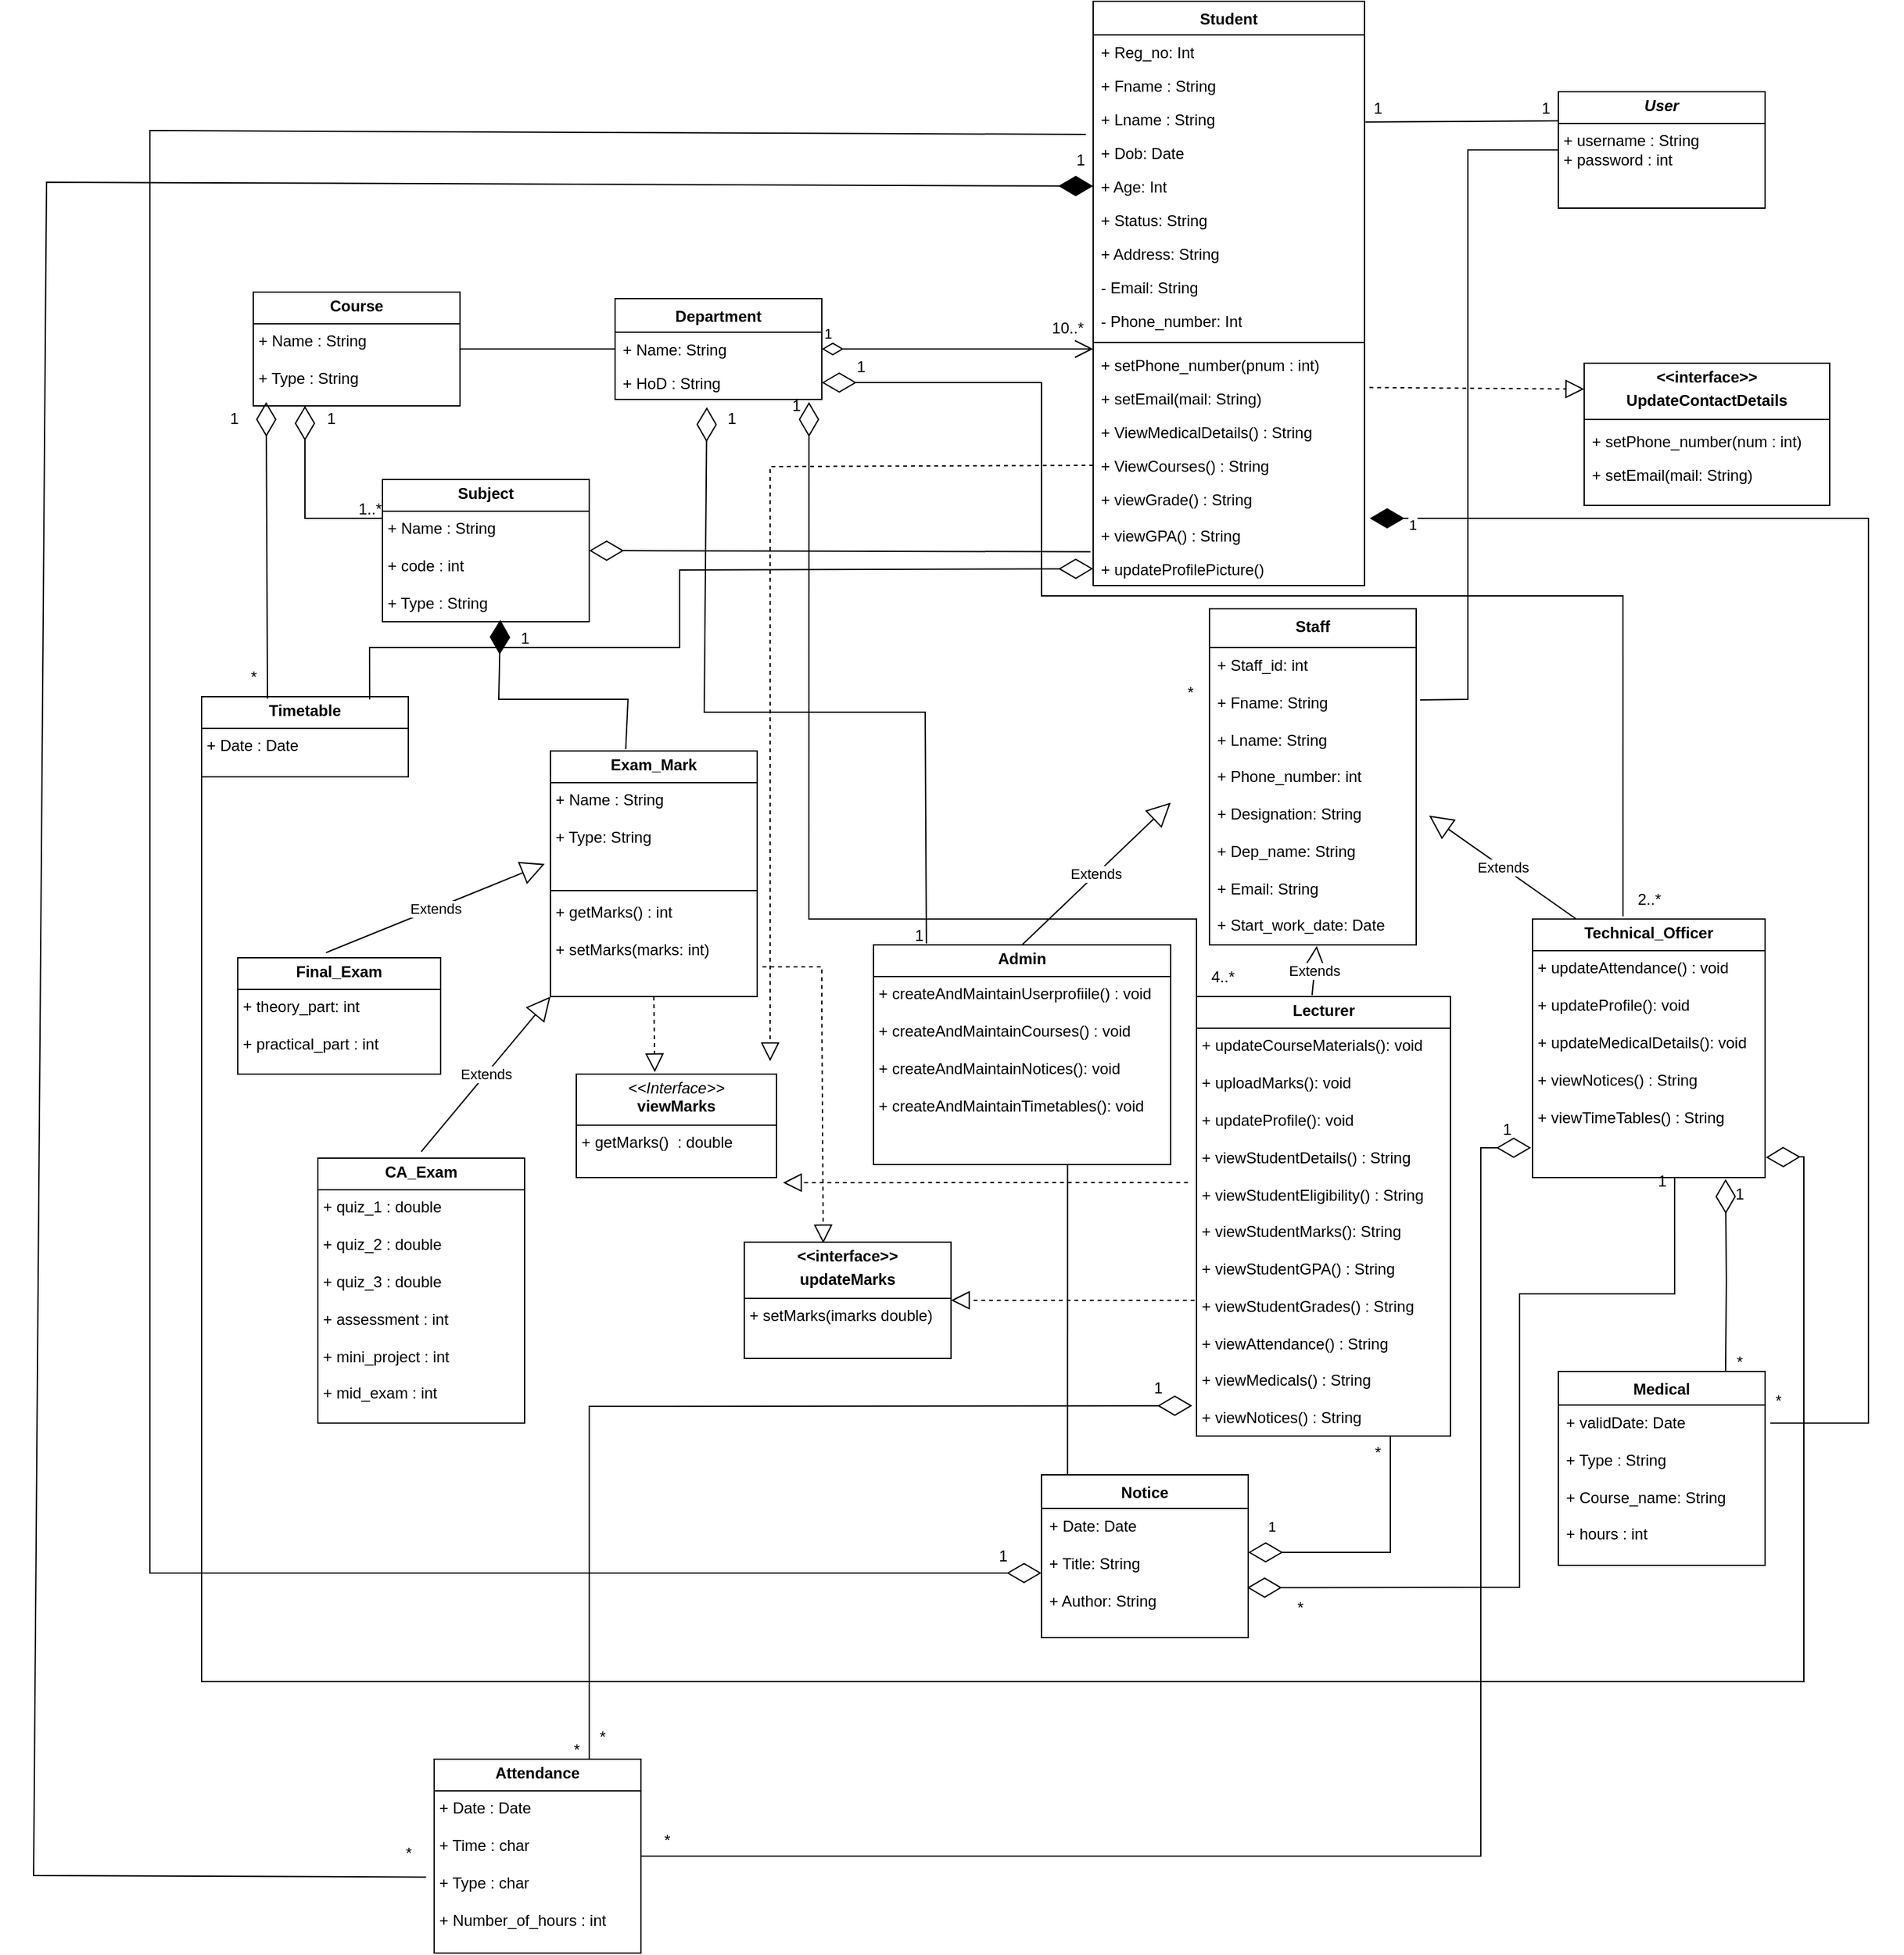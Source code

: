 <mxfile version="24.2.0" type="device">
  <diagram id="C5RBs43oDa-KdzZeNtuy" name="Page-1">
    <mxGraphModel dx="2736" dy="978" grid="1" gridSize="10" guides="1" tooltips="1" connect="1" arrows="1" fold="1" page="1" pageScale="1" pageWidth="827" pageHeight="1169" math="0" shadow="0">
      <root>
        <mxCell id="WIyWlLk6GJQsqaUBKTNV-0" />
        <mxCell id="WIyWlLk6GJQsqaUBKTNV-1" parent="WIyWlLk6GJQsqaUBKTNV-0" />
        <mxCell id="18TCILYFMPbv3YNv7r0i-8" value="Student" style="swimlane;fontStyle=1;align=center;verticalAlign=top;childLayout=stackLayout;horizontal=1;startSize=26;horizontalStack=0;resizeParent=1;resizeParentMax=0;resizeLast=0;collapsible=1;marginBottom=0;whiteSpace=wrap;html=1;" parent="WIyWlLk6GJQsqaUBKTNV-1" vertex="1">
          <mxGeometry x="170" y="140" width="210" height="452" as="geometry" />
        </mxCell>
        <mxCell id="18TCILYFMPbv3YNv7r0i-13" value="+ Reg_no: Int" style="text;strokeColor=none;fillColor=none;align=left;verticalAlign=top;spacingLeft=4;spacingRight=4;overflow=hidden;rotatable=0;points=[[0,0.5],[1,0.5]];portConstraint=eastwest;whiteSpace=wrap;html=1;" parent="18TCILYFMPbv3YNv7r0i-8" vertex="1">
          <mxGeometry y="26" width="210" height="26" as="geometry" />
        </mxCell>
        <mxCell id="18TCILYFMPbv3YNv7r0i-9" value="+ Fname : String" style="text;strokeColor=none;fillColor=none;align=left;verticalAlign=top;spacingLeft=4;spacingRight=4;overflow=hidden;rotatable=0;points=[[0,0.5],[1,0.5]];portConstraint=eastwest;whiteSpace=wrap;html=1;" parent="18TCILYFMPbv3YNv7r0i-8" vertex="1">
          <mxGeometry y="52" width="210" height="26" as="geometry" />
        </mxCell>
        <mxCell id="18TCILYFMPbv3YNv7r0i-12" value="+ Lname : String" style="text;strokeColor=none;fillColor=none;align=left;verticalAlign=top;spacingLeft=4;spacingRight=4;overflow=hidden;rotatable=0;points=[[0,0.5],[1,0.5]];portConstraint=eastwest;whiteSpace=wrap;html=1;" parent="18TCILYFMPbv3YNv7r0i-8" vertex="1">
          <mxGeometry y="78" width="210" height="26" as="geometry" />
        </mxCell>
        <mxCell id="18TCILYFMPbv3YNv7r0i-14" value="+ Dob: Date" style="text;strokeColor=none;fillColor=none;align=left;verticalAlign=top;spacingLeft=4;spacingRight=4;overflow=hidden;rotatable=0;points=[[0,0.5],[1,0.5]];portConstraint=eastwest;whiteSpace=wrap;html=1;" parent="18TCILYFMPbv3YNv7r0i-8" vertex="1">
          <mxGeometry y="104" width="210" height="26" as="geometry" />
        </mxCell>
        <mxCell id="18TCILYFMPbv3YNv7r0i-15" value="+ Age: Int" style="text;strokeColor=none;fillColor=none;align=left;verticalAlign=top;spacingLeft=4;spacingRight=4;overflow=hidden;rotatable=0;points=[[0,0.5],[1,0.5]];portConstraint=eastwest;whiteSpace=wrap;html=1;" parent="18TCILYFMPbv3YNv7r0i-8" vertex="1">
          <mxGeometry y="130" width="210" height="26" as="geometry" />
        </mxCell>
        <mxCell id="18TCILYFMPbv3YNv7r0i-16" value="+ Status: String" style="text;strokeColor=none;fillColor=none;align=left;verticalAlign=top;spacingLeft=4;spacingRight=4;overflow=hidden;rotatable=0;points=[[0,0.5],[1,0.5]];portConstraint=eastwest;whiteSpace=wrap;html=1;" parent="18TCILYFMPbv3YNv7r0i-8" vertex="1">
          <mxGeometry y="156" width="210" height="26" as="geometry" />
        </mxCell>
        <mxCell id="18TCILYFMPbv3YNv7r0i-17" value="+ Address: String" style="text;strokeColor=none;fillColor=none;align=left;verticalAlign=top;spacingLeft=4;spacingRight=4;overflow=hidden;rotatable=0;points=[[0,0.5],[1,0.5]];portConstraint=eastwest;whiteSpace=wrap;html=1;" parent="18TCILYFMPbv3YNv7r0i-8" vertex="1">
          <mxGeometry y="182" width="210" height="26" as="geometry" />
        </mxCell>
        <mxCell id="18TCILYFMPbv3YNv7r0i-18" value="- Email: String" style="text;strokeColor=none;fillColor=none;align=left;verticalAlign=top;spacingLeft=4;spacingRight=4;overflow=hidden;rotatable=0;points=[[0,0.5],[1,0.5]];portConstraint=eastwest;whiteSpace=wrap;html=1;" parent="18TCILYFMPbv3YNv7r0i-8" vertex="1">
          <mxGeometry y="208" width="210" height="26" as="geometry" />
        </mxCell>
        <mxCell id="18TCILYFMPbv3YNv7r0i-28" value="- Phone_number: Int" style="text;strokeColor=none;fillColor=none;align=left;verticalAlign=top;spacingLeft=4;spacingRight=4;overflow=hidden;rotatable=0;points=[[0,0.5],[1,0.5]];portConstraint=eastwest;whiteSpace=wrap;html=1;" parent="18TCILYFMPbv3YNv7r0i-8" vertex="1">
          <mxGeometry y="234" width="210" height="26" as="geometry" />
        </mxCell>
        <mxCell id="18TCILYFMPbv3YNv7r0i-33" value="" style="line;strokeWidth=1;fillColor=none;align=left;verticalAlign=middle;spacingTop=-1;spacingLeft=3;spacingRight=3;rotatable=0;labelPosition=right;points=[];portConstraint=eastwest;strokeColor=inherit;" parent="18TCILYFMPbv3YNv7r0i-8" vertex="1">
          <mxGeometry y="260" width="210" height="8" as="geometry" />
        </mxCell>
        <mxCell id="18TCILYFMPbv3YNv7r0i-29" value="+ setPhone_number(pnum : int)" style="text;strokeColor=none;fillColor=none;align=left;verticalAlign=top;spacingLeft=4;spacingRight=4;overflow=hidden;rotatable=0;points=[[0,0.5],[1,0.5]];portConstraint=eastwest;whiteSpace=wrap;html=1;" parent="18TCILYFMPbv3YNv7r0i-8" vertex="1">
          <mxGeometry y="268" width="210" height="26" as="geometry" />
        </mxCell>
        <mxCell id="18TCILYFMPbv3YNv7r0i-30" value="+ setEmail(mail: String)" style="text;strokeColor=none;fillColor=none;align=left;verticalAlign=top;spacingLeft=4;spacingRight=4;overflow=hidden;rotatable=0;points=[[0,0.5],[1,0.5]];portConstraint=eastwest;whiteSpace=wrap;html=1;" parent="18TCILYFMPbv3YNv7r0i-8" vertex="1">
          <mxGeometry y="294" width="210" height="26" as="geometry" />
        </mxCell>
        <mxCell id="18TCILYFMPbv3YNv7r0i-31" value="+ ViewMedicalDetails() : String" style="text;strokeColor=none;fillColor=none;align=left;verticalAlign=top;spacingLeft=4;spacingRight=4;overflow=hidden;rotatable=0;points=[[0,0.5],[1,0.5]];portConstraint=eastwest;whiteSpace=wrap;html=1;" parent="18TCILYFMPbv3YNv7r0i-8" vertex="1">
          <mxGeometry y="320" width="210" height="26" as="geometry" />
        </mxCell>
        <mxCell id="18TCILYFMPbv3YNv7r0i-32" value="+ ViewCourses() : String" style="text;strokeColor=none;fillColor=none;align=left;verticalAlign=top;spacingLeft=4;spacingRight=4;overflow=hidden;rotatable=0;points=[[0,0.5],[1,0.5]];portConstraint=eastwest;whiteSpace=wrap;html=1;" parent="18TCILYFMPbv3YNv7r0i-8" vertex="1">
          <mxGeometry y="346" width="210" height="26" as="geometry" />
        </mxCell>
        <mxCell id="18TCILYFMPbv3YNv7r0i-34" value="+ viewGrade() : String" style="text;strokeColor=none;fillColor=none;align=left;verticalAlign=top;spacingLeft=4;spacingRight=4;overflow=hidden;rotatable=0;points=[[0,0.5],[1,0.5]];portConstraint=eastwest;whiteSpace=wrap;html=1;" parent="18TCILYFMPbv3YNv7r0i-8" vertex="1">
          <mxGeometry y="372" width="210" height="28" as="geometry" />
        </mxCell>
        <mxCell id="18TCILYFMPbv3YNv7r0i-36" value="+ viewGPA() : String" style="text;strokeColor=none;fillColor=none;align=left;verticalAlign=top;spacingLeft=4;spacingRight=4;overflow=hidden;rotatable=0;points=[[0,0.5],[1,0.5]];portConstraint=eastwest;whiteSpace=wrap;html=1;" parent="18TCILYFMPbv3YNv7r0i-8" vertex="1">
          <mxGeometry y="400" width="210" height="26" as="geometry" />
        </mxCell>
        <mxCell id="ZvuN_KIRHMZprOaHQW4w-11" value="+ updateProfilePicture()&amp;nbsp;" style="text;strokeColor=none;fillColor=none;align=left;verticalAlign=top;spacingLeft=4;spacingRight=4;overflow=hidden;rotatable=0;points=[[0,0.5],[1,0.5]];portConstraint=eastwest;whiteSpace=wrap;html=1;" parent="18TCILYFMPbv3YNv7r0i-8" vertex="1">
          <mxGeometry y="426" width="210" height="26" as="geometry" />
        </mxCell>
        <mxCell id="18TCILYFMPbv3YNv7r0i-37" value="" style="endArrow=block;dashed=1;endFill=0;endSize=12;html=1;rounded=0;exitX=1.018;exitY=0.185;exitDx=0;exitDy=0;exitPerimeter=0;" parent="WIyWlLk6GJQsqaUBKTNV-1" source="18TCILYFMPbv3YNv7r0i-30" edge="1">
          <mxGeometry width="160" relative="1" as="geometry">
            <mxPoint x="580" y="440" as="sourcePoint" />
            <mxPoint x="550" y="440" as="targetPoint" />
          </mxGeometry>
        </mxCell>
        <mxCell id="18TCILYFMPbv3YNv7r0i-38" value="&lt;p style=&quot;margin:0px;margin-top:4px;text-align:center;&quot;&gt;&lt;b&gt;&amp;lt;&amp;lt;interface&amp;gt;&amp;gt;&lt;/b&gt;&lt;/p&gt;&lt;p style=&quot;margin:0px;margin-top:4px;text-align:center;&quot;&gt;&lt;b&gt;UpdateContactDetails&lt;/b&gt;&lt;/p&gt;&lt;hr size=&quot;1&quot; style=&quot;border-style:solid;&quot;&gt;&lt;div style=&quot;height:2px;&quot;&gt;&lt;br&gt;&lt;/div&gt;" style="verticalAlign=top;align=left;overflow=fill;html=1;whiteSpace=wrap;" parent="WIyWlLk6GJQsqaUBKTNV-1" vertex="1">
          <mxGeometry x="550" y="420" width="190" height="110" as="geometry" />
        </mxCell>
        <mxCell id="18TCILYFMPbv3YNv7r0i-39" value="+ setPhone_number(num : int)" style="text;strokeColor=none;fillColor=none;align=left;verticalAlign=top;spacingLeft=4;spacingRight=4;overflow=hidden;rotatable=0;points=[[0,0.5],[1,0.5]];portConstraint=eastwest;whiteSpace=wrap;html=1;" parent="WIyWlLk6GJQsqaUBKTNV-1" vertex="1">
          <mxGeometry x="550" y="467" width="180" height="26" as="geometry" />
        </mxCell>
        <mxCell id="18TCILYFMPbv3YNv7r0i-40" value="+ setEmail(mail: String)" style="text;strokeColor=none;fillColor=none;align=left;verticalAlign=top;spacingLeft=4;spacingRight=4;overflow=hidden;rotatable=0;points=[[0,0.5],[1,0.5]];portConstraint=eastwest;whiteSpace=wrap;html=1;" parent="WIyWlLk6GJQsqaUBKTNV-1" vertex="1">
          <mxGeometry x="550" y="493" width="180" height="26" as="geometry" />
        </mxCell>
        <mxCell id="18TCILYFMPbv3YNv7r0i-45" value="Staff" style="swimlane;fontStyle=1;align=center;verticalAlign=top;childLayout=stackLayout;horizontal=1;startSize=30;horizontalStack=0;resizeParent=1;resizeParentMax=0;resizeLast=0;collapsible=1;marginBottom=0;whiteSpace=wrap;html=1;" parent="WIyWlLk6GJQsqaUBKTNV-1" vertex="1">
          <mxGeometry x="260" y="610" width="160" height="260" as="geometry" />
        </mxCell>
        <mxCell id="18TCILYFMPbv3YNv7r0i-46" value="+ Staff_id: int&lt;div&gt;&lt;br&gt;&lt;div&gt;+ Fname: String&lt;/div&gt;&lt;/div&gt;&lt;div&gt;&lt;br&gt;&lt;/div&gt;&lt;div&gt;+ Lname: String&lt;/div&gt;&lt;div&gt;&lt;br&gt;&lt;/div&gt;&lt;div&gt;+ Phone_number: int&lt;/div&gt;&lt;div&gt;&lt;br&gt;&lt;/div&gt;&lt;div&gt;+ Designation: String&lt;/div&gt;&lt;div&gt;&lt;br&gt;&lt;/div&gt;&lt;div&gt;+ Dep_name: String&lt;/div&gt;&lt;div&gt;&lt;br&gt;&lt;/div&gt;&lt;div&gt;+ Email: String&lt;/div&gt;&lt;div&gt;&lt;br&gt;&lt;/div&gt;&lt;div&gt;+ Start_work_date: Date&lt;/div&gt;" style="text;strokeColor=none;fillColor=none;align=left;verticalAlign=top;spacingLeft=4;spacingRight=4;overflow=hidden;rotatable=0;points=[[0,0.5],[1,0.5]];portConstraint=eastwest;whiteSpace=wrap;html=1;" parent="18TCILYFMPbv3YNv7r0i-45" vertex="1">
          <mxGeometry y="30" width="160" height="230" as="geometry" />
        </mxCell>
        <mxCell id="18TCILYFMPbv3YNv7r0i-53" value="&lt;p style=&quot;margin:0px;margin-top:4px;text-align:center;&quot;&gt;&lt;b&gt;Lecturer&lt;/b&gt;&lt;/p&gt;&lt;hr size=&quot;1&quot; style=&quot;border-style:solid;&quot;&gt;&lt;p style=&quot;margin:0px;margin-left:4px;&quot;&gt;&lt;span style=&quot;background-color: initial;&quot;&gt;+ updateCourseMaterials(): void&lt;/span&gt;&lt;br&gt;&lt;/p&gt;&lt;p style=&quot;margin:0px;margin-left:4px;&quot;&gt;&lt;br&gt;&lt;/p&gt;&lt;p style=&quot;margin:0px;margin-left:4px;&quot;&gt;+ uploadMarks(): void&lt;/p&gt;&lt;p style=&quot;margin:0px;margin-left:4px;&quot;&gt;&lt;br&gt;&lt;/p&gt;&lt;p style=&quot;margin:0px;margin-left:4px;&quot;&gt;+ updateProfile(): void&lt;/p&gt;&lt;p style=&quot;margin:0px;margin-left:4px;&quot;&gt;&lt;br&gt;&lt;/p&gt;&lt;p style=&quot;margin:0px;margin-left:4px;&quot;&gt;+ viewStudentDetails() : String&lt;/p&gt;&lt;p style=&quot;margin:0px;margin-left:4px;&quot;&gt;&lt;br&gt;&lt;/p&gt;&lt;p style=&quot;margin:0px;margin-left:4px;&quot;&gt;+ viewStudentEligibility() : String&lt;/p&gt;&lt;p style=&quot;margin:0px;margin-left:4px;&quot;&gt;&lt;br&gt;&lt;/p&gt;&lt;p style=&quot;margin:0px;margin-left:4px;&quot;&gt;+ viewStudentMarks(): String&lt;/p&gt;&lt;p style=&quot;margin:0px;margin-left:4px;&quot;&gt;&lt;br&gt;&lt;/p&gt;&lt;p style=&quot;margin:0px;margin-left:4px;&quot;&gt;+ viewStudentGPA() : String&lt;/p&gt;&lt;p style=&quot;margin:0px;margin-left:4px;&quot;&gt;&lt;br&gt;&lt;/p&gt;&lt;p style=&quot;margin:0px;margin-left:4px;&quot;&gt;+ viewStudentGrades() : String&lt;/p&gt;&lt;p style=&quot;margin:0px;margin-left:4px;&quot;&gt;&lt;br&gt;&lt;/p&gt;&lt;p style=&quot;margin:0px;margin-left:4px;&quot;&gt;+ viewAttendance() : String&lt;/p&gt;&lt;p style=&quot;margin:0px;margin-left:4px;&quot;&gt;&lt;br&gt;&lt;/p&gt;&lt;p style=&quot;margin:0px;margin-left:4px;&quot;&gt;+ viewMedicals() : String&lt;/p&gt;&lt;p style=&quot;margin:0px;margin-left:4px;&quot;&gt;&lt;br&gt;&lt;/p&gt;&lt;p style=&quot;margin:0px;margin-left:4px;&quot;&gt;+ viewNotices() : String&lt;/p&gt;" style="verticalAlign=top;align=left;overflow=fill;html=1;whiteSpace=wrap;" parent="WIyWlLk6GJQsqaUBKTNV-1" vertex="1">
          <mxGeometry x="250" y="910" width="196.5" height="340" as="geometry" />
        </mxCell>
        <mxCell id="18TCILYFMPbv3YNv7r0i-55" value="&lt;p style=&quot;margin:0px;margin-top:4px;text-align:center;&quot;&gt;&lt;b&gt;Technical_Officer&lt;/b&gt;&lt;/p&gt;&lt;hr size=&quot;1&quot; style=&quot;border-style:solid;&quot;&gt;&lt;p style=&quot;margin:0px;margin-left:4px;&quot;&gt;&lt;span style=&quot;background-color: initial;&quot;&gt;+ updateAttendance() : void&lt;/span&gt;&lt;/p&gt;&lt;p style=&quot;margin:0px;margin-left:4px;&quot;&gt;&lt;br&gt;&lt;/p&gt;&lt;p style=&quot;margin:0px;margin-left:4px;&quot;&gt;+ updateProfile(): void&lt;/p&gt;&lt;p style=&quot;margin:0px;margin-left:4px;&quot;&gt;&lt;br&gt;&lt;/p&gt;&lt;p style=&quot;margin:0px;margin-left:4px;&quot;&gt;+ updateMedicalDetails(): void&lt;/p&gt;&lt;p style=&quot;margin:0px;margin-left:4px;&quot;&gt;&lt;br&gt;&lt;/p&gt;&lt;p style=&quot;margin:0px;margin-left:4px;&quot;&gt;+ viewNotices() : String&lt;/p&gt;&lt;p style=&quot;margin:0px;margin-left:4px;&quot;&gt;&lt;br&gt;&lt;/p&gt;&lt;p style=&quot;margin:0px;margin-left:4px;&quot;&gt;+ viewTimeTables() : String&lt;/p&gt;" style="verticalAlign=top;align=left;overflow=fill;html=1;whiteSpace=wrap;" parent="WIyWlLk6GJQsqaUBKTNV-1" vertex="1">
          <mxGeometry x="510" y="850" width="180" height="200" as="geometry" />
        </mxCell>
        <mxCell id="18TCILYFMPbv3YNv7r0i-56" value="Extends" style="endArrow=block;endSize=16;endFill=0;html=1;rounded=0;exitX=0.188;exitY=0;exitDx=0;exitDy=0;exitPerimeter=0;" parent="WIyWlLk6GJQsqaUBKTNV-1" source="18TCILYFMPbv3YNv7r0i-55" edge="1">
          <mxGeometry width="160" relative="1" as="geometry">
            <mxPoint x="490" y="800" as="sourcePoint" />
            <mxPoint x="430" y="770" as="targetPoint" />
          </mxGeometry>
        </mxCell>
        <mxCell id="18TCILYFMPbv3YNv7r0i-57" value="&lt;p style=&quot;margin:0px;margin-top:4px;text-align:center;&quot;&gt;&lt;b&gt;Admin&lt;/b&gt;&lt;/p&gt;&lt;hr size=&quot;1&quot; style=&quot;border-style:solid;&quot;&gt;&lt;p style=&quot;margin:0px;margin-left:4px;&quot;&gt;&lt;span style=&quot;background-color: initial;&quot;&gt;+ createAndMaintainUserprofiile() : void&lt;/span&gt;&lt;/p&gt;&lt;p style=&quot;margin:0px;margin-left:4px;&quot;&gt;&lt;br&gt;&lt;/p&gt;&lt;p style=&quot;margin:0px;margin-left:4px;&quot;&gt;+ createAndMaintainCourses() : void&lt;/p&gt;&lt;p style=&quot;margin:0px;margin-left:4px;&quot;&gt;&lt;br&gt;&lt;/p&gt;&lt;p style=&quot;margin:0px;margin-left:4px;&quot;&gt;+ createAndMaintainNotices(): void&lt;/p&gt;&lt;p style=&quot;margin:0px;margin-left:4px;&quot;&gt;&lt;br&gt;&lt;/p&gt;&lt;p style=&quot;margin:0px;margin-left:4px;&quot;&gt;+ createAndMaintainTimetables(): void&lt;/p&gt;" style="verticalAlign=top;align=left;overflow=fill;html=1;whiteSpace=wrap;" parent="WIyWlLk6GJQsqaUBKTNV-1" vertex="1">
          <mxGeometry y="870" width="230" height="170" as="geometry" />
        </mxCell>
        <mxCell id="18TCILYFMPbv3YNv7r0i-58" value="Extends" style="endArrow=block;endSize=16;endFill=0;html=1;rounded=0;exitX=0.5;exitY=0;exitDx=0;exitDy=0;" parent="WIyWlLk6GJQsqaUBKTNV-1" source="18TCILYFMPbv3YNv7r0i-57" edge="1">
          <mxGeometry width="160" relative="1" as="geometry">
            <mxPoint x="420" y="790" as="sourcePoint" />
            <mxPoint x="230" y="760" as="targetPoint" />
          </mxGeometry>
        </mxCell>
        <mxCell id="18TCILYFMPbv3YNv7r0i-59" value="Department" style="swimlane;fontStyle=1;align=center;verticalAlign=top;childLayout=stackLayout;horizontal=1;startSize=26;horizontalStack=0;resizeParent=1;resizeParentMax=0;resizeLast=0;collapsible=1;marginBottom=0;whiteSpace=wrap;html=1;" parent="WIyWlLk6GJQsqaUBKTNV-1" vertex="1">
          <mxGeometry x="-200" y="370" width="160" height="78" as="geometry" />
        </mxCell>
        <mxCell id="18TCILYFMPbv3YNv7r0i-60" value="+ Name: String" style="text;strokeColor=none;fillColor=none;align=left;verticalAlign=top;spacingLeft=4;spacingRight=4;overflow=hidden;rotatable=0;points=[[0,0.5],[1,0.5]];portConstraint=eastwest;whiteSpace=wrap;html=1;" parent="18TCILYFMPbv3YNv7r0i-59" vertex="1">
          <mxGeometry y="26" width="160" height="26" as="geometry" />
        </mxCell>
        <mxCell id="18TCILYFMPbv3YNv7r0i-64" value="+ HoD : String" style="text;strokeColor=none;fillColor=none;align=left;verticalAlign=top;spacingLeft=4;spacingRight=4;overflow=hidden;rotatable=0;points=[[0,0.5],[1,0.5]];portConstraint=eastwest;whiteSpace=wrap;html=1;" parent="18TCILYFMPbv3YNv7r0i-59" vertex="1">
          <mxGeometry y="52" width="160" height="26" as="geometry" />
        </mxCell>
        <mxCell id="18TCILYFMPbv3YNv7r0i-66" value="1" style="endArrow=open;html=1;endSize=12;startArrow=diamondThin;startSize=14;startFill=0;edgeStyle=orthogonalEdgeStyle;align=left;verticalAlign=bottom;rounded=0;exitX=1;exitY=0.5;exitDx=0;exitDy=0;" parent="WIyWlLk6GJQsqaUBKTNV-1" source="18TCILYFMPbv3YNv7r0i-60" edge="1">
          <mxGeometry x="-1" y="3" relative="1" as="geometry">
            <mxPoint x="160" y="440" as="sourcePoint" />
            <mxPoint x="170" y="409" as="targetPoint" />
          </mxGeometry>
        </mxCell>
        <mxCell id="18TCILYFMPbv3YNv7r0i-69" value="" style="endArrow=diamondThin;endFill=0;endSize=24;html=1;rounded=0;exitX=0.178;exitY=-0.006;exitDx=0;exitDy=0;exitPerimeter=0;entryX=-0.133;entryY=0.2;entryDx=0;entryDy=0;entryPerimeter=0;" parent="WIyWlLk6GJQsqaUBKTNV-1" source="18TCILYFMPbv3YNv7r0i-57" target="18TCILYFMPbv3YNv7r0i-81" edge="1">
          <mxGeometry width="160" relative="1" as="geometry">
            <mxPoint x="60" y="690" as="sourcePoint" />
            <mxPoint x="-130" y="460" as="targetPoint" />
            <Array as="points">
              <mxPoint x="40" y="690" />
              <mxPoint x="-131" y="690" />
            </Array>
          </mxGeometry>
        </mxCell>
        <mxCell id="18TCILYFMPbv3YNv7r0i-70" value="&lt;p style=&quot;margin:0px;margin-top:4px;text-align:center;&quot;&gt;&lt;b&gt;Exam_Mark&lt;/b&gt;&lt;/p&gt;&lt;hr size=&quot;1&quot; style=&quot;border-style:solid;&quot;&gt;&lt;p style=&quot;margin:0px;margin-left:4px;&quot;&gt;+ Name : String&lt;/p&gt;&lt;p style=&quot;margin:0px;margin-left:4px;&quot;&gt;&lt;br&gt;&lt;/p&gt;&lt;p style=&quot;margin:0px;margin-left:4px;&quot;&gt;+ Type: String&lt;/p&gt;&lt;p style=&quot;margin:0px;margin-left:4px;&quot;&gt;&lt;br&gt;&lt;/p&gt;&lt;p style=&quot;margin:0px;margin-left:4px;&quot;&gt;&lt;br&gt;&lt;/p&gt;&lt;p style=&quot;margin:0px;margin-left:4px;&quot;&gt;&lt;br&gt;&lt;/p&gt;&lt;p style=&quot;margin:0px;margin-left:4px;&quot;&gt;+ getMarks() : int&lt;/p&gt;&lt;p style=&quot;margin:0px;margin-left:4px;&quot;&gt;&lt;br&gt;&lt;/p&gt;&lt;p style=&quot;margin:0px;margin-left:4px;&quot;&gt;+ setMarks(marks: int)&lt;/p&gt;" style="verticalAlign=top;align=left;overflow=fill;html=1;whiteSpace=wrap;" parent="WIyWlLk6GJQsqaUBKTNV-1" vertex="1">
          <mxGeometry x="-250" y="720" width="160" height="190" as="geometry" />
        </mxCell>
        <mxCell id="18TCILYFMPbv3YNv7r0i-72" value="" style="text;strokeColor=none;fillColor=none;align=left;verticalAlign=middle;spacingTop=-1;spacingLeft=4;spacingRight=4;rotatable=0;labelPosition=right;points=[];portConstraint=eastwest;" parent="WIyWlLk6GJQsqaUBKTNV-1" vertex="1">
          <mxGeometry x="220" y="810" width="20" height="14" as="geometry" />
        </mxCell>
        <mxCell id="18TCILYFMPbv3YNv7r0i-73" value="" style="line;strokeWidth=1;fillColor=none;align=left;verticalAlign=middle;spacingTop=-1;spacingLeft=3;spacingRight=3;rotatable=0;labelPosition=right;points=[];portConstraint=eastwest;strokeColor=inherit;" parent="WIyWlLk6GJQsqaUBKTNV-1" vertex="1">
          <mxGeometry x="-250" y="824" width="160" height="8" as="geometry" />
        </mxCell>
        <mxCell id="18TCILYFMPbv3YNv7r0i-80" value="10..*" style="text;html=1;align=center;verticalAlign=middle;resizable=0;points=[];autosize=1;strokeColor=none;fillColor=none;" parent="WIyWlLk6GJQsqaUBKTNV-1" vertex="1">
          <mxGeometry x="125" y="378" width="50" height="30" as="geometry" />
        </mxCell>
        <mxCell id="18TCILYFMPbv3YNv7r0i-81" value="1" style="text;html=1;align=center;verticalAlign=middle;resizable=0;points=[];autosize=1;strokeColor=none;fillColor=none;" parent="WIyWlLk6GJQsqaUBKTNV-1" vertex="1">
          <mxGeometry x="-125" y="448" width="30" height="30" as="geometry" />
        </mxCell>
        <mxCell id="18TCILYFMPbv3YNv7r0i-82" value="*" style="text;html=1;align=center;verticalAlign=middle;resizable=0;points=[];autosize=1;strokeColor=none;fillColor=none;" parent="WIyWlLk6GJQsqaUBKTNV-1" vertex="1">
          <mxGeometry x="230" y="660" width="30" height="30" as="geometry" />
        </mxCell>
        <mxCell id="18TCILYFMPbv3YNv7r0i-83" value="" style="endArrow=block;dashed=1;endFill=0;endSize=12;html=1;rounded=0;exitX=1.026;exitY=0.879;exitDx=0;exitDy=0;exitPerimeter=0;entryX=0.382;entryY=0.01;entryDx=0;entryDy=0;entryPerimeter=0;" parent="WIyWlLk6GJQsqaUBKTNV-1" source="18TCILYFMPbv3YNv7r0i-70" target="18TCILYFMPbv3YNv7r0i-84" edge="1">
          <mxGeometry width="160" relative="1" as="geometry">
            <mxPoint x="80" y="960" as="sourcePoint" />
            <mxPoint x="-40" y="1090" as="targetPoint" />
            <Array as="points">
              <mxPoint x="-40" y="887" />
              <mxPoint x="-40" y="920" />
            </Array>
          </mxGeometry>
        </mxCell>
        <mxCell id="18TCILYFMPbv3YNv7r0i-84" value="&lt;p style=&quot;margin:0px;margin-top:4px;text-align:center;&quot;&gt;&lt;b&gt;&amp;lt;&amp;lt;interface&amp;gt;&amp;gt;&lt;/b&gt;&lt;/p&gt;&lt;p style=&quot;margin:0px;margin-top:4px;text-align:center;&quot;&gt;&lt;b&gt;updateMarks&lt;/b&gt;&lt;/p&gt;&lt;hr size=&quot;1&quot; style=&quot;border-style:solid;&quot;&gt;&lt;p style=&quot;margin:0px;margin-left:4px;&quot;&gt;&lt;span style=&quot;background-color: initial;&quot;&gt;+ setMarks(imarks double)&lt;/span&gt;&lt;/p&gt;" style="verticalAlign=top;align=left;overflow=fill;html=1;whiteSpace=wrap;" parent="WIyWlLk6GJQsqaUBKTNV-1" vertex="1">
          <mxGeometry x="-100" y="1100" width="160" height="90" as="geometry" />
        </mxCell>
        <mxCell id="ZvuN_KIRHMZprOaHQW4w-1" value="Extends" style="endArrow=block;endSize=16;endFill=0;html=1;rounded=0;entryX=0.519;entryY=1.004;entryDx=0;entryDy=0;entryPerimeter=0;exitX=0.455;exitY=-0.003;exitDx=0;exitDy=0;exitPerimeter=0;" parent="WIyWlLk6GJQsqaUBKTNV-1" source="18TCILYFMPbv3YNv7r0i-53" target="18TCILYFMPbv3YNv7r0i-46" edge="1">
          <mxGeometry width="160" relative="1" as="geometry">
            <mxPoint x="230" y="1010" as="sourcePoint" />
            <mxPoint x="390" y="1010" as="targetPoint" />
          </mxGeometry>
        </mxCell>
        <mxCell id="ZvuN_KIRHMZprOaHQW4w-2" value="Medical" style="swimlane;fontStyle=1;align=center;verticalAlign=top;childLayout=stackLayout;horizontal=1;startSize=26;horizontalStack=0;resizeParent=1;resizeParentMax=0;resizeLast=0;collapsible=1;marginBottom=0;whiteSpace=wrap;html=1;" parent="WIyWlLk6GJQsqaUBKTNV-1" vertex="1">
          <mxGeometry x="530" y="1200" width="160" height="150" as="geometry" />
        </mxCell>
        <mxCell id="ZvuN_KIRHMZprOaHQW4w-3" value="+ validDate: Date&lt;div&gt;&lt;br&gt;&lt;/div&gt;&lt;div&gt;+ Type : String&lt;/div&gt;&lt;div&gt;&lt;br&gt;&lt;/div&gt;&lt;div&gt;+ Course_name: String&lt;/div&gt;&lt;div&gt;&lt;br&gt;&lt;/div&gt;&lt;div&gt;+ hours : int&lt;/div&gt;" style="text;strokeColor=none;fillColor=none;align=left;verticalAlign=top;spacingLeft=4;spacingRight=4;overflow=hidden;rotatable=0;points=[[0,0.5],[1,0.5]];portConstraint=eastwest;whiteSpace=wrap;html=1;" parent="ZvuN_KIRHMZprOaHQW4w-2" vertex="1">
          <mxGeometry y="26" width="160" height="124" as="geometry" />
        </mxCell>
        <mxCell id="ZvuN_KIRHMZprOaHQW4w-9" value="" style="endArrow=diamondThin;endFill=1;endSize=24;html=1;rounded=0;entryX=1.019;entryY=0;entryDx=0;entryDy=0;entryPerimeter=0;exitX=1.025;exitY=0.113;exitDx=0;exitDy=0;exitPerimeter=0;" parent="WIyWlLk6GJQsqaUBKTNV-1" source="ZvuN_KIRHMZprOaHQW4w-3" target="18TCILYFMPbv3YNv7r0i-36" edge="1">
          <mxGeometry width="160" relative="1" as="geometry">
            <mxPoint x="750" y="1240" as="sourcePoint" />
            <mxPoint x="390" y="530" as="targetPoint" />
            <Array as="points">
              <mxPoint x="770" y="1240" />
              <mxPoint x="770" y="540" />
            </Array>
          </mxGeometry>
        </mxCell>
        <mxCell id="ZvuN_KIRHMZprOaHQW4w-12" value="1" style="edgeLabel;html=1;align=center;verticalAlign=middle;resizable=0;points=[];" parent="ZvuN_KIRHMZprOaHQW4w-9" vertex="1" connectable="0">
          <mxGeometry x="0.943" y="5" relative="1" as="geometry">
            <mxPoint as="offset" />
          </mxGeometry>
        </mxCell>
        <mxCell id="ZvuN_KIRHMZprOaHQW4w-13" value="*" style="text;html=1;align=center;verticalAlign=middle;resizable=0;points=[];autosize=1;strokeColor=none;fillColor=none;" parent="WIyWlLk6GJQsqaUBKTNV-1" vertex="1">
          <mxGeometry x="685" y="1208" width="30" height="30" as="geometry" />
        </mxCell>
        <mxCell id="ZvuN_KIRHMZprOaHQW4w-22" value="Notice" style="swimlane;fontStyle=1;align=center;verticalAlign=top;childLayout=stackLayout;horizontal=1;startSize=26;horizontalStack=0;resizeParent=1;resizeParentMax=0;resizeLast=0;collapsible=1;marginBottom=0;whiteSpace=wrap;html=1;" parent="WIyWlLk6GJQsqaUBKTNV-1" vertex="1">
          <mxGeometry x="130" y="1280" width="160" height="126" as="geometry" />
        </mxCell>
        <mxCell id="ZvuN_KIRHMZprOaHQW4w-25" value="+ Date: Date&lt;div&gt;&lt;br&gt;&lt;/div&gt;&lt;div&gt;+ Title: String&lt;/div&gt;&lt;div&gt;&lt;br&gt;&lt;/div&gt;&lt;div&gt;+ Author: String&lt;/div&gt;" style="text;strokeColor=none;fillColor=none;align=left;verticalAlign=top;spacingLeft=4;spacingRight=4;overflow=hidden;rotatable=0;points=[[0,0.5],[1,0.5]];portConstraint=eastwest;whiteSpace=wrap;html=1;" parent="ZvuN_KIRHMZprOaHQW4w-22" vertex="1">
          <mxGeometry y="26" width="160" height="100" as="geometry" />
        </mxCell>
        <mxCell id="ZvuN_KIRHMZprOaHQW4w-26" value="" style="endArrow=none;html=1;rounded=0;entryX=0.653;entryY=1.002;entryDx=0;entryDy=0;entryPerimeter=0;exitX=0.126;exitY=0;exitDx=0;exitDy=0;exitPerimeter=0;" parent="WIyWlLk6GJQsqaUBKTNV-1" source="ZvuN_KIRHMZprOaHQW4w-22" target="18TCILYFMPbv3YNv7r0i-57" edge="1">
          <mxGeometry width="50" height="50" relative="1" as="geometry">
            <mxPoint x="150" y="1270" as="sourcePoint" />
            <mxPoint x="149" y="1050" as="targetPoint" />
          </mxGeometry>
        </mxCell>
        <mxCell id="ZvuN_KIRHMZprOaHQW4w-27" value="" style="endArrow=block;dashed=1;endFill=0;endSize=12;html=1;rounded=0;entryX=1;entryY=0.5;entryDx=0;entryDy=0;exitX=-0.008;exitY=0.691;exitDx=0;exitDy=0;exitPerimeter=0;" parent="WIyWlLk6GJQsqaUBKTNV-1" source="18TCILYFMPbv3YNv7r0i-53" target="18TCILYFMPbv3YNv7r0i-84" edge="1">
          <mxGeometry width="160" relative="1" as="geometry">
            <mxPoint x="250" y="1150" as="sourcePoint" />
            <mxPoint x="120" y="1030" as="targetPoint" />
          </mxGeometry>
        </mxCell>
        <mxCell id="ZvuN_KIRHMZprOaHQW4w-30" value="" style="endArrow=diamondThin;endFill=0;endSize=24;html=1;rounded=0;entryX=0;entryY=0.5;entryDx=0;entryDy=0;exitX=-0.027;exitY=0.962;exitDx=0;exitDy=0;exitPerimeter=0;" parent="WIyWlLk6GJQsqaUBKTNV-1" source="18TCILYFMPbv3YNv7r0i-12" target="ZvuN_KIRHMZprOaHQW4w-25" edge="1">
          <mxGeometry width="160" relative="1" as="geometry">
            <mxPoint x="-550" y="240" as="sourcePoint" />
            <mxPoint x="250" y="980" as="targetPoint" />
            <Array as="points">
              <mxPoint x="-560" y="240" />
              <mxPoint x="-560" y="1356" />
            </Array>
          </mxGeometry>
        </mxCell>
        <mxCell id="ZvuN_KIRHMZprOaHQW4w-31" value="&lt;p style=&quot;margin:0px;margin-top:4px;text-align:center;&quot;&gt;&lt;b&gt;Final_Exam&lt;/b&gt;&lt;/p&gt;&lt;hr size=&quot;1&quot; style=&quot;border-style:solid;&quot;&gt;&lt;p style=&quot;margin:0px;margin-left:4px;&quot;&gt;+ theory_part: int&lt;/p&gt;&lt;p style=&quot;margin:0px;margin-left:4px;&quot;&gt;&lt;br&gt;&lt;/p&gt;&lt;p style=&quot;margin:0px;margin-left:4px;&quot;&gt;+ practical_part : int&lt;/p&gt;&lt;p style=&quot;margin:0px;margin-left:4px;&quot;&gt;&lt;br&gt;&lt;/p&gt;&lt;p style=&quot;margin:0px;margin-left:4px;&quot;&gt;&lt;br&gt;&lt;/p&gt;&lt;hr size=&quot;1&quot; style=&quot;border-style:solid;&quot;&gt;&lt;p style=&quot;margin:0px;margin-left:4px;&quot;&gt;&lt;br&gt;&lt;/p&gt;" style="verticalAlign=top;align=left;overflow=fill;html=1;whiteSpace=wrap;" parent="WIyWlLk6GJQsqaUBKTNV-1" vertex="1">
          <mxGeometry x="-492" y="880" width="157" height="90" as="geometry" />
        </mxCell>
        <mxCell id="ZvuN_KIRHMZprOaHQW4w-33" value="&lt;p style=&quot;margin:0px;margin-top:4px;text-align:center;&quot;&gt;&lt;b&gt;CA_Exam&lt;/b&gt;&lt;/p&gt;&lt;hr size=&quot;1&quot; style=&quot;border-style:solid;&quot;&gt;&lt;p style=&quot;margin:0px;margin-left:4px;&quot;&gt;+ quiz_1 : double&lt;/p&gt;&lt;p style=&quot;margin:0px;margin-left:4px;&quot;&gt;&lt;br&gt;&lt;/p&gt;&lt;p style=&quot;margin:0px;margin-left:4px;&quot;&gt;+ quiz_2 : double&lt;/p&gt;&lt;p style=&quot;margin:0px;margin-left:4px;&quot;&gt;&lt;br&gt;&lt;/p&gt;&lt;p style=&quot;margin:0px;margin-left:4px;&quot;&gt;+ quiz_3 : double&lt;/p&gt;&lt;p style=&quot;margin:0px;margin-left:4px;&quot;&gt;&lt;br&gt;&lt;/p&gt;&lt;p style=&quot;margin:0px;margin-left:4px;&quot;&gt;+ assessment : int&lt;/p&gt;&lt;p style=&quot;margin:0px;margin-left:4px;&quot;&gt;&lt;br&gt;&lt;/p&gt;&lt;p style=&quot;margin:0px;margin-left:4px;&quot;&gt;+ mini_project : int&lt;/p&gt;&lt;p style=&quot;margin:0px;margin-left:4px;&quot;&gt;&lt;br&gt;&lt;/p&gt;&lt;p style=&quot;margin:0px;margin-left:4px;&quot;&gt;+ mid_exam : int&lt;/p&gt;&lt;p style=&quot;margin:0px;margin-left:4px;&quot;&gt;&lt;br&gt;&lt;/p&gt;&lt;p style=&quot;margin:0px;margin-left:4px;&quot;&gt;&lt;br&gt;&lt;/p&gt;" style="verticalAlign=top;align=left;overflow=fill;html=1;whiteSpace=wrap;" parent="WIyWlLk6GJQsqaUBKTNV-1" vertex="1">
          <mxGeometry x="-430" y="1035" width="160" height="205" as="geometry" />
        </mxCell>
        <mxCell id="ZvuN_KIRHMZprOaHQW4w-35" value="Extends" style="endArrow=block;endSize=16;endFill=0;html=1;rounded=0;exitX=0.435;exitY=-0.044;exitDx=0;exitDy=0;exitPerimeter=0;entryX=-0.028;entryY=0.46;entryDx=0;entryDy=0;entryPerimeter=0;" parent="WIyWlLk6GJQsqaUBKTNV-1" source="ZvuN_KIRHMZprOaHQW4w-31" target="18TCILYFMPbv3YNv7r0i-70" edge="1">
          <mxGeometry width="160" relative="1" as="geometry">
            <mxPoint x="-70" y="990" as="sourcePoint" />
            <mxPoint x="90" y="990" as="targetPoint" />
          </mxGeometry>
        </mxCell>
        <mxCell id="ZvuN_KIRHMZprOaHQW4w-36" value="Extends" style="endArrow=block;endSize=16;endFill=0;html=1;rounded=0;entryX=0;entryY=1;entryDx=0;entryDy=0;" parent="WIyWlLk6GJQsqaUBKTNV-1" target="18TCILYFMPbv3YNv7r0i-70" edge="1">
          <mxGeometry width="160" relative="1" as="geometry">
            <mxPoint x="-350" y="1030" as="sourcePoint" />
            <mxPoint x="90" y="990" as="targetPoint" />
          </mxGeometry>
        </mxCell>
        <mxCell id="ZvuN_KIRHMZprOaHQW4w-38" value="&lt;p style=&quot;margin:0px;margin-top:4px;text-align:center;&quot;&gt;&lt;b&gt;Subject&lt;/b&gt;&lt;/p&gt;&lt;hr size=&quot;1&quot; style=&quot;border-style:solid;&quot;&gt;&lt;p style=&quot;margin:0px;margin-left:4px;&quot;&gt;+ Name : String&lt;/p&gt;&lt;p style=&quot;margin:0px;margin-left:4px;&quot;&gt;&lt;br&gt;&lt;/p&gt;&lt;p style=&quot;margin:0px;margin-left:4px;&quot;&gt;+ code : int&lt;/p&gt;&lt;p style=&quot;margin:0px;margin-left:4px;&quot;&gt;&lt;br&gt;&lt;/p&gt;&lt;p style=&quot;margin:0px;margin-left:4px;&quot;&gt;+ Type : String&lt;/p&gt;&lt;p style=&quot;margin:0px;margin-left:4px;&quot;&gt;&lt;br&gt;&lt;/p&gt;&lt;p style=&quot;margin:0px;margin-left:4px;&quot;&gt;+&lt;/p&gt;" style="verticalAlign=top;align=left;overflow=fill;html=1;whiteSpace=wrap;" parent="WIyWlLk6GJQsqaUBKTNV-1" vertex="1">
          <mxGeometry x="-380" y="510" width="160" height="110" as="geometry" />
        </mxCell>
        <mxCell id="ZvuN_KIRHMZprOaHQW4w-42" value="" style="endArrow=diamondThin;endFill=0;endSize=24;html=1;rounded=0;entryX=1;entryY=0.5;entryDx=0;entryDy=0;exitX=-0.01;exitY=-0.005;exitDx=0;exitDy=0;exitPerimeter=0;" parent="WIyWlLk6GJQsqaUBKTNV-1" source="ZvuN_KIRHMZprOaHQW4w-11" target="ZvuN_KIRHMZprOaHQW4w-38" edge="1">
          <mxGeometry width="160" relative="1" as="geometry">
            <mxPoint x="90" y="740" as="sourcePoint" />
            <mxPoint x="250" y="740" as="targetPoint" />
          </mxGeometry>
        </mxCell>
        <mxCell id="ZvuN_KIRHMZprOaHQW4w-44" value="&lt;p style=&quot;margin:0px;margin-top:4px;text-align:center;&quot;&gt;&lt;b&gt;Course&lt;/b&gt;&lt;/p&gt;&lt;hr size=&quot;1&quot; style=&quot;border-style:solid;&quot;&gt;&lt;p style=&quot;margin:0px;margin-left:4px;&quot;&gt;+ Name : String&lt;/p&gt;&lt;p style=&quot;margin:0px;margin-left:4px;&quot;&gt;&lt;br&gt;&lt;/p&gt;&lt;p style=&quot;margin:0px;margin-left:4px;&quot;&gt;+ Type : String&lt;/p&gt;" style="verticalAlign=top;align=left;overflow=fill;html=1;whiteSpace=wrap;" parent="WIyWlLk6GJQsqaUBKTNV-1" vertex="1">
          <mxGeometry x="-480" y="365" width="160" height="88" as="geometry" />
        </mxCell>
        <mxCell id="ZvuN_KIRHMZprOaHQW4w-45" value="" style="endArrow=none;html=1;rounded=0;exitX=1;exitY=0.5;exitDx=0;exitDy=0;entryX=0;entryY=0.5;entryDx=0;entryDy=0;" parent="WIyWlLk6GJQsqaUBKTNV-1" source="ZvuN_KIRHMZprOaHQW4w-44" target="18TCILYFMPbv3YNv7r0i-60" edge="1">
          <mxGeometry width="50" height="50" relative="1" as="geometry">
            <mxPoint x="140" y="600" as="sourcePoint" />
            <mxPoint x="190" y="550" as="targetPoint" />
          </mxGeometry>
        </mxCell>
        <mxCell id="ZvuN_KIRHMZprOaHQW4w-47" value="" style="endArrow=diamondThin;endFill=0;endSize=24;html=1;rounded=0;entryX=0.25;entryY=1;entryDx=0;entryDy=0;" parent="WIyWlLk6GJQsqaUBKTNV-1" target="ZvuN_KIRHMZprOaHQW4w-44" edge="1">
          <mxGeometry width="160" relative="1" as="geometry">
            <mxPoint x="-380" y="540" as="sourcePoint" />
            <mxPoint x="-420" y="460" as="targetPoint" />
            <Array as="points">
              <mxPoint x="-440" y="540" />
            </Array>
          </mxGeometry>
        </mxCell>
        <mxCell id="ZvuN_KIRHMZprOaHQW4w-48" value="" style="endArrow=diamondThin;endFill=1;endSize=24;html=1;rounded=0;entryX=0.57;entryY=0.986;entryDx=0;entryDy=0;entryPerimeter=0;exitX=0.364;exitY=-0.007;exitDx=0;exitDy=0;exitPerimeter=0;" parent="WIyWlLk6GJQsqaUBKTNV-1" source="18TCILYFMPbv3YNv7r0i-70" target="ZvuN_KIRHMZprOaHQW4w-38" edge="1">
          <mxGeometry width="160" relative="1" as="geometry">
            <mxPoint x="-190" y="710" as="sourcePoint" />
            <mxPoint x="-290" y="630" as="targetPoint" />
            <Array as="points">
              <mxPoint x="-190" y="680" />
              <mxPoint x="-290" y="680" />
            </Array>
          </mxGeometry>
        </mxCell>
        <mxCell id="ZvuN_KIRHMZprOaHQW4w-49" value="&lt;p style=&quot;margin:0px;margin-top:4px;text-align:center;&quot;&gt;&lt;b&gt;Timetable&lt;/b&gt;&lt;/p&gt;&lt;hr size=&quot;1&quot; style=&quot;border-style:solid;&quot;&gt;&lt;p style=&quot;margin:0px;margin-left:4px;&quot;&gt;+ Date : Date&lt;/p&gt;&lt;p style=&quot;margin:0px;margin-left:4px;&quot;&gt;&lt;br&gt;&lt;/p&gt;" style="verticalAlign=top;align=left;overflow=fill;html=1;whiteSpace=wrap;" parent="WIyWlLk6GJQsqaUBKTNV-1" vertex="1">
          <mxGeometry x="-520" y="678" width="160" height="62" as="geometry" />
        </mxCell>
        <mxCell id="ZvuN_KIRHMZprOaHQW4w-50" value="" style="endArrow=diamondThin;endFill=0;endSize=24;html=1;rounded=0;exitX=0.867;exitY=1.048;exitDx=0;exitDy=0;exitPerimeter=0;" parent="WIyWlLk6GJQsqaUBKTNV-1" source="ZvuN_KIRHMZprOaHQW4w-73" edge="1">
          <mxGeometry width="160" relative="1" as="geometry">
            <mxPoint x="-470" y="670" as="sourcePoint" />
            <mxPoint x="-470" y="450" as="targetPoint" />
          </mxGeometry>
        </mxCell>
        <mxCell id="ZvuN_KIRHMZprOaHQW4w-51" value="&lt;p style=&quot;margin:0px;margin-top:4px;text-align:center;&quot;&gt;&lt;b&gt;&lt;i&gt;User&lt;/i&gt;&lt;/b&gt;&lt;/p&gt;&lt;hr size=&quot;1&quot; style=&quot;border-style:solid;&quot;&gt;&lt;p style=&quot;margin:0px;margin-left:4px;&quot;&gt;+ username : String&lt;/p&gt;&lt;p style=&quot;margin:0px;margin-left:4px;&quot;&gt;+ password : int&lt;/p&gt;&lt;p style=&quot;margin:0px;margin-left:4px;&quot;&gt;&lt;br&gt;&lt;/p&gt;" style="verticalAlign=top;align=left;overflow=fill;html=1;whiteSpace=wrap;" parent="WIyWlLk6GJQsqaUBKTNV-1" vertex="1">
          <mxGeometry x="530" y="210" width="160" height="90" as="geometry" />
        </mxCell>
        <mxCell id="ZvuN_KIRHMZprOaHQW4w-52" value="" style="endArrow=none;html=1;rounded=0;entryX=0;entryY=0.25;entryDx=0;entryDy=0;exitX=1.003;exitY=0.593;exitDx=0;exitDy=0;exitPerimeter=0;" parent="WIyWlLk6GJQsqaUBKTNV-1" source="18TCILYFMPbv3YNv7r0i-12" target="ZvuN_KIRHMZprOaHQW4w-51" edge="1">
          <mxGeometry width="50" height="50" relative="1" as="geometry">
            <mxPoint x="390" y="233" as="sourcePoint" />
            <mxPoint x="530" y="260" as="targetPoint" />
          </mxGeometry>
        </mxCell>
        <mxCell id="ZvuN_KIRHMZprOaHQW4w-55" value="" style="endArrow=diamondThin;endFill=0;endSize=24;html=1;rounded=0;" parent="WIyWlLk6GJQsqaUBKTNV-1" edge="1">
          <mxGeometry width="160" relative="1" as="geometry">
            <mxPoint x="400" y="1250" as="sourcePoint" />
            <mxPoint x="290" y="1340" as="targetPoint" />
            <Array as="points">
              <mxPoint x="400" y="1340" />
            </Array>
          </mxGeometry>
        </mxCell>
        <mxCell id="ZvuN_KIRHMZprOaHQW4w-94" value="1" style="edgeLabel;html=1;align=center;verticalAlign=middle;resizable=0;points=[];" parent="ZvuN_KIRHMZprOaHQW4w-55" vertex="1" connectable="0">
          <mxGeometry x="0.824" y="-11" relative="1" as="geometry">
            <mxPoint y="-9" as="offset" />
          </mxGeometry>
        </mxCell>
        <mxCell id="ZvuN_KIRHMZprOaHQW4w-56" value="" style="endArrow=diamondThin;endFill=0;endSize=24;html=1;rounded=0;exitX=0.611;exitY=1;exitDx=0;exitDy=0;exitPerimeter=0;entryX=0.995;entryY=0.613;entryDx=0;entryDy=0;entryPerimeter=0;" parent="WIyWlLk6GJQsqaUBKTNV-1" source="18TCILYFMPbv3YNv7r0i-55" target="ZvuN_KIRHMZprOaHQW4w-25" edge="1">
          <mxGeometry width="160" relative="1" as="geometry">
            <mxPoint x="620" y="1080" as="sourcePoint" />
            <mxPoint x="300" y="1370" as="targetPoint" />
            <Array as="points">
              <mxPoint x="620" y="1140" />
              <mxPoint x="500" y="1140" />
              <mxPoint x="500" y="1367" />
            </Array>
          </mxGeometry>
        </mxCell>
        <mxCell id="ZvuN_KIRHMZprOaHQW4w-57" value="" style="endArrow=diamondThin;endFill=0;endSize=24;html=1;rounded=0;entryX=0.83;entryY=1.006;entryDx=0;entryDy=0;entryPerimeter=0;exitX=0.809;exitY=0;exitDx=0;exitDy=0;exitPerimeter=0;" parent="WIyWlLk6GJQsqaUBKTNV-1" source="ZvuN_KIRHMZprOaHQW4w-2" target="18TCILYFMPbv3YNv7r0i-55" edge="1">
          <mxGeometry width="160" relative="1" as="geometry">
            <mxPoint x="660" y="1190" as="sourcePoint" />
            <mxPoint x="650" y="1060" as="targetPoint" />
            <Array as="points">
              <mxPoint x="660" y="1130" />
            </Array>
          </mxGeometry>
        </mxCell>
        <mxCell id="ZvuN_KIRHMZprOaHQW4w-60" value="" style="endArrow=diamondThin;endFill=0;endSize=24;html=1;rounded=0;exitX=0;exitY=1;exitDx=0;exitDy=0;entryX=1.003;entryY=0.922;entryDx=0;entryDy=0;entryPerimeter=0;" parent="WIyWlLk6GJQsqaUBKTNV-1" source="ZvuN_KIRHMZprOaHQW4w-49" target="18TCILYFMPbv3YNv7r0i-55" edge="1">
          <mxGeometry width="160" relative="1" as="geometry">
            <mxPoint x="110" y="900" as="sourcePoint" />
            <mxPoint x="720" y="990" as="targetPoint" />
            <Array as="points">
              <mxPoint x="-520" y="1440" />
              <mxPoint x="720" y="1440" />
              <mxPoint x="720" y="1034" />
            </Array>
          </mxGeometry>
        </mxCell>
        <mxCell id="ZvuN_KIRHMZprOaHQW4w-61" value="&lt;p style=&quot;margin:0px;margin-top:4px;text-align:center;&quot;&gt;&lt;b&gt;Attendance&lt;/b&gt;&lt;/p&gt;&lt;hr size=&quot;1&quot; style=&quot;border-style:solid;&quot;&gt;&lt;p style=&quot;margin:0px;margin-left:4px;&quot;&gt;+ Date : Date&lt;/p&gt;&lt;p style=&quot;margin:0px;margin-left:4px;&quot;&gt;&lt;br&gt;&lt;/p&gt;&lt;p style=&quot;margin:0px;margin-left:4px;&quot;&gt;+ Time : char&lt;/p&gt;&lt;p style=&quot;margin:0px;margin-left:4px;&quot;&gt;&lt;br&gt;&lt;/p&gt;&lt;p style=&quot;margin:0px;margin-left:4px;&quot;&gt;+ Type : char&lt;/p&gt;&lt;p style=&quot;margin:0px;margin-left:4px;&quot;&gt;&lt;br&gt;&lt;/p&gt;&lt;p style=&quot;margin:0px;margin-left:4px;&quot;&gt;+ Number_of_hours : int&lt;/p&gt;" style="verticalAlign=top;align=left;overflow=fill;html=1;whiteSpace=wrap;" parent="WIyWlLk6GJQsqaUBKTNV-1" vertex="1">
          <mxGeometry x="-340" y="1500" width="160" height="150" as="geometry" />
        </mxCell>
        <mxCell id="ZvuN_KIRHMZprOaHQW4w-62" value="" style="endArrow=diamondThin;endFill=0;endSize=24;html=1;rounded=0;entryX=-0.006;entryY=0.885;entryDx=0;entryDy=0;entryPerimeter=0;exitX=1;exitY=0.5;exitDx=0;exitDy=0;" parent="WIyWlLk6GJQsqaUBKTNV-1" source="ZvuN_KIRHMZprOaHQW4w-61" target="18TCILYFMPbv3YNv7r0i-55" edge="1">
          <mxGeometry width="160" relative="1" as="geometry">
            <mxPoint x="10" y="1260" as="sourcePoint" />
            <mxPoint x="170" y="1260" as="targetPoint" />
            <Array as="points">
              <mxPoint x="470" y="1575" />
              <mxPoint x="470" y="1027" />
            </Array>
          </mxGeometry>
        </mxCell>
        <mxCell id="ZvuN_KIRHMZprOaHQW4w-63" value="" style="endArrow=diamondThin;endFill=1;endSize=24;html=1;rounded=0;entryX=0;entryY=0.5;entryDx=0;entryDy=0;exitX=-0.039;exitY=0.608;exitDx=0;exitDy=0;exitPerimeter=0;" parent="WIyWlLk6GJQsqaUBKTNV-1" source="ZvuN_KIRHMZprOaHQW4w-61" target="18TCILYFMPbv3YNv7r0i-15" edge="1">
          <mxGeometry width="160" relative="1" as="geometry">
            <mxPoint x="-100" y="1050" as="sourcePoint" />
            <mxPoint x="60" y="1050" as="targetPoint" />
            <Array as="points">
              <mxPoint x="-650" y="1590" />
              <mxPoint x="-640" y="280" />
            </Array>
          </mxGeometry>
        </mxCell>
        <mxCell id="ZvuN_KIRHMZprOaHQW4w-64" value="" style="endArrow=diamondThin;endFill=0;endSize=24;html=1;rounded=0;entryX=-0.017;entryY=0.931;entryDx=0;entryDy=0;entryPerimeter=0;exitX=0.75;exitY=0;exitDx=0;exitDy=0;" parent="WIyWlLk6GJQsqaUBKTNV-1" source="ZvuN_KIRHMZprOaHQW4w-61" target="18TCILYFMPbv3YNv7r0i-53" edge="1">
          <mxGeometry width="160" relative="1" as="geometry">
            <mxPoint x="-230" y="1227" as="sourcePoint" />
            <mxPoint x="40" y="1290" as="targetPoint" />
            <Array as="points">
              <mxPoint x="-220" y="1227" />
            </Array>
          </mxGeometry>
        </mxCell>
        <mxCell id="ZvuN_KIRHMZprOaHQW4w-65" value="&lt;p style=&quot;margin:0px;margin-top:4px;text-align:center;&quot;&gt;&lt;i&gt;&amp;lt;&amp;lt;Interface&amp;gt;&amp;gt;&lt;/i&gt;&lt;br&gt;&lt;b&gt;viewMarks&lt;/b&gt;&lt;/p&gt;&lt;hr size=&quot;1&quot; style=&quot;border-style:solid;&quot;&gt;&lt;p style=&quot;margin:0px;margin-left:4px;&quot;&gt;+ getMarks()&amp;nbsp; : double&lt;br&gt;&lt;/p&gt;" style="verticalAlign=top;align=left;overflow=fill;html=1;whiteSpace=wrap;" parent="WIyWlLk6GJQsqaUBKTNV-1" vertex="1">
          <mxGeometry x="-230" y="970" width="155" height="80" as="geometry" />
        </mxCell>
        <mxCell id="ZvuN_KIRHMZprOaHQW4w-66" value="" style="endArrow=block;dashed=1;endFill=0;endSize=12;html=1;rounded=0;exitX=-0.034;exitY=0.423;exitDx=0;exitDy=0;exitPerimeter=0;" parent="WIyWlLk6GJQsqaUBKTNV-1" source="18TCILYFMPbv3YNv7r0i-53" edge="1">
          <mxGeometry width="160" relative="1" as="geometry">
            <mxPoint x="-390" y="1050" as="sourcePoint" />
            <mxPoint x="-70" y="1054" as="targetPoint" />
          </mxGeometry>
        </mxCell>
        <mxCell id="ZvuN_KIRHMZprOaHQW4w-67" value="" style="endArrow=block;dashed=1;endFill=0;endSize=12;html=1;rounded=0;exitX=0.5;exitY=1;exitDx=0;exitDy=0;entryX=0.392;entryY=-0.019;entryDx=0;entryDy=0;entryPerimeter=0;" parent="WIyWlLk6GJQsqaUBKTNV-1" source="18TCILYFMPbv3YNv7r0i-70" target="ZvuN_KIRHMZprOaHQW4w-65" edge="1">
          <mxGeometry width="160" relative="1" as="geometry">
            <mxPoint x="-390" y="1050" as="sourcePoint" />
            <mxPoint x="-230" y="1050" as="targetPoint" />
          </mxGeometry>
        </mxCell>
        <mxCell id="ZvuN_KIRHMZprOaHQW4w-68" value="" style="endArrow=block;dashed=1;endFill=0;endSize=12;html=1;rounded=0;exitX=0;exitY=0.5;exitDx=0;exitDy=0;" parent="WIyWlLk6GJQsqaUBKTNV-1" source="18TCILYFMPbv3YNv7r0i-32" edge="1">
          <mxGeometry width="160" relative="1" as="geometry">
            <mxPoint x="50" y="420" as="sourcePoint" />
            <mxPoint x="-80" y="960" as="targetPoint" />
            <Array as="points">
              <mxPoint x="-80" y="500" />
              <mxPoint x="-80" y="580" />
            </Array>
          </mxGeometry>
        </mxCell>
        <mxCell id="ZvuN_KIRHMZprOaHQW4w-69" value="" style="endArrow=diamondThin;endFill=0;endSize=24;html=1;rounded=0;entryX=0;entryY=0.5;entryDx=0;entryDy=0;exitX=0.813;exitY=0.035;exitDx=0;exitDy=0;exitPerimeter=0;" parent="WIyWlLk6GJQsqaUBKTNV-1" source="ZvuN_KIRHMZprOaHQW4w-49" target="ZvuN_KIRHMZprOaHQW4w-11" edge="1">
          <mxGeometry width="160" relative="1" as="geometry">
            <mxPoint x="-440" y="640" as="sourcePoint" />
            <mxPoint x="70" y="700" as="targetPoint" />
            <Array as="points">
              <mxPoint x="-390" y="640" />
              <mxPoint x="-150" y="640" />
              <mxPoint x="-150" y="580" />
            </Array>
          </mxGeometry>
        </mxCell>
        <mxCell id="ZvuN_KIRHMZprOaHQW4w-70" value="1" style="text;html=1;align=center;verticalAlign=middle;resizable=0;points=[];autosize=1;strokeColor=none;fillColor=none;" parent="WIyWlLk6GJQsqaUBKTNV-1" vertex="1">
          <mxGeometry x="-435" y="448" width="30" height="30" as="geometry" />
        </mxCell>
        <mxCell id="ZvuN_KIRHMZprOaHQW4w-71" value="1..*" style="text;html=1;align=center;verticalAlign=middle;resizable=0;points=[];autosize=1;strokeColor=none;fillColor=none;" parent="WIyWlLk6GJQsqaUBKTNV-1" vertex="1">
          <mxGeometry x="-410" y="518" width="40" height="30" as="geometry" />
        </mxCell>
        <mxCell id="ZvuN_KIRHMZprOaHQW4w-72" value="1" style="text;html=1;align=center;verticalAlign=middle;resizable=0;points=[];autosize=1;strokeColor=none;fillColor=none;" parent="WIyWlLk6GJQsqaUBKTNV-1" vertex="1">
          <mxGeometry x="-510" y="448" width="30" height="30" as="geometry" />
        </mxCell>
        <mxCell id="ZvuN_KIRHMZprOaHQW4w-73" value="*" style="text;html=1;align=center;verticalAlign=middle;resizable=0;points=[];autosize=1;strokeColor=none;fillColor=none;" parent="WIyWlLk6GJQsqaUBKTNV-1" vertex="1">
          <mxGeometry x="-495" y="648" width="30" height="30" as="geometry" />
        </mxCell>
        <mxCell id="ZvuN_KIRHMZprOaHQW4w-75" value="" style="endArrow=none;html=1;rounded=0;entryX=0;entryY=0.5;entryDx=0;entryDy=0;exitX=1.019;exitY=0.176;exitDx=0;exitDy=0;exitPerimeter=0;" parent="WIyWlLk6GJQsqaUBKTNV-1" source="18TCILYFMPbv3YNv7r0i-46" target="ZvuN_KIRHMZprOaHQW4w-51" edge="1">
          <mxGeometry width="50" height="50" relative="1" as="geometry">
            <mxPoint x="90" y="860" as="sourcePoint" />
            <mxPoint x="500" y="250" as="targetPoint" />
            <Array as="points">
              <mxPoint x="460" y="680" />
              <mxPoint x="460" y="600" />
              <mxPoint x="460" y="255" />
            </Array>
          </mxGeometry>
        </mxCell>
        <mxCell id="ZvuN_KIRHMZprOaHQW4w-78" value="1" style="text;html=1;align=center;verticalAlign=middle;resizable=0;points=[];autosize=1;strokeColor=none;fillColor=none;" parent="WIyWlLk6GJQsqaUBKTNV-1" vertex="1">
          <mxGeometry x="375" y="208" width="30" height="30" as="geometry" />
        </mxCell>
        <mxCell id="ZvuN_KIRHMZprOaHQW4w-80" value="1" style="text;html=1;align=center;verticalAlign=middle;resizable=0;points=[];autosize=1;strokeColor=none;fillColor=none;" parent="WIyWlLk6GJQsqaUBKTNV-1" vertex="1">
          <mxGeometry x="505" y="208" width="30" height="30" as="geometry" />
        </mxCell>
        <mxCell id="ZvuN_KIRHMZprOaHQW4w-81" value="1" style="text;html=1;align=center;verticalAlign=middle;resizable=0;points=[];autosize=1;strokeColor=none;fillColor=none;" parent="WIyWlLk6GJQsqaUBKTNV-1" vertex="1">
          <mxGeometry x="145" y="248" width="30" height="30" as="geometry" />
        </mxCell>
        <mxCell id="ZvuN_KIRHMZprOaHQW4w-83" value="1" style="text;html=1;align=center;verticalAlign=middle;resizable=0;points=[];autosize=1;strokeColor=none;fillColor=none;" parent="WIyWlLk6GJQsqaUBKTNV-1" vertex="1">
          <mxGeometry x="-285" y="618" width="30" height="30" as="geometry" />
        </mxCell>
        <mxCell id="ZvuN_KIRHMZprOaHQW4w-84" value="" style="endArrow=diamondThin;endFill=0;endSize=24;html=1;rounded=0;entryX=0.938;entryY=1.077;entryDx=0;entryDy=0;entryPerimeter=0;exitX=0;exitY=0;exitDx=0;exitDy=0;" parent="WIyWlLk6GJQsqaUBKTNV-1" source="18TCILYFMPbv3YNv7r0i-53" target="18TCILYFMPbv3YNv7r0i-64" edge="1">
          <mxGeometry width="160" relative="1" as="geometry">
            <mxPoint x="240" y="840" as="sourcePoint" />
            <mxPoint x="130" y="700" as="targetPoint" />
            <Array as="points">
              <mxPoint x="250" y="850" />
              <mxPoint x="-50" y="850" />
            </Array>
          </mxGeometry>
        </mxCell>
        <mxCell id="ZvuN_KIRHMZprOaHQW4w-86" value="" style="endArrow=diamondThin;endFill=0;endSize=24;html=1;rounded=0;entryX=1;entryY=0.5;entryDx=0;entryDy=0;exitX=0.389;exitY=-0.01;exitDx=0;exitDy=0;exitPerimeter=0;" parent="WIyWlLk6GJQsqaUBKTNV-1" source="18TCILYFMPbv3YNv7r0i-55" target="18TCILYFMPbv3YNv7r0i-64" edge="1">
          <mxGeometry width="160" relative="1" as="geometry">
            <mxPoint x="580" y="840" as="sourcePoint" />
            <mxPoint x="120" y="630" as="targetPoint" />
            <Array as="points">
              <mxPoint x="580" y="600" />
              <mxPoint x="130" y="600" />
              <mxPoint x="130" y="435" />
            </Array>
          </mxGeometry>
        </mxCell>
        <mxCell id="ZvuN_KIRHMZprOaHQW4w-87" value="1" style="text;html=1;align=center;verticalAlign=middle;resizable=0;points=[];autosize=1;strokeColor=none;fillColor=none;" parent="WIyWlLk6GJQsqaUBKTNV-1" vertex="1">
          <mxGeometry x="-75" y="438" width="30" height="30" as="geometry" />
        </mxCell>
        <mxCell id="ZvuN_KIRHMZprOaHQW4w-88" value="4..*" style="text;html=1;align=center;verticalAlign=middle;resizable=0;points=[];autosize=1;strokeColor=none;fillColor=none;" parent="WIyWlLk6GJQsqaUBKTNV-1" vertex="1">
          <mxGeometry x="250" y="880" width="40" height="30" as="geometry" />
        </mxCell>
        <mxCell id="ZvuN_KIRHMZprOaHQW4w-89" value="1" style="text;html=1;align=center;verticalAlign=middle;resizable=0;points=[];autosize=1;strokeColor=none;fillColor=none;" parent="WIyWlLk6GJQsqaUBKTNV-1" vertex="1">
          <mxGeometry x="20" y="848" width="30" height="30" as="geometry" />
        </mxCell>
        <mxCell id="ZvuN_KIRHMZprOaHQW4w-90" value="2..*" style="text;html=1;align=center;verticalAlign=middle;resizable=0;points=[];autosize=1;strokeColor=none;fillColor=none;" parent="WIyWlLk6GJQsqaUBKTNV-1" vertex="1">
          <mxGeometry x="580" y="820" width="40" height="30" as="geometry" />
        </mxCell>
        <mxCell id="ZvuN_KIRHMZprOaHQW4w-91" value="1" style="text;html=1;align=center;verticalAlign=middle;resizable=0;points=[];autosize=1;strokeColor=none;fillColor=none;" parent="WIyWlLk6GJQsqaUBKTNV-1" vertex="1">
          <mxGeometry x="655" y="1048" width="30" height="30" as="geometry" />
        </mxCell>
        <mxCell id="ZvuN_KIRHMZprOaHQW4w-92" value="*" style="text;html=1;align=center;verticalAlign=middle;resizable=0;points=[];autosize=1;strokeColor=none;fillColor=none;" parent="WIyWlLk6GJQsqaUBKTNV-1" vertex="1">
          <mxGeometry x="655" y="1178" width="30" height="30" as="geometry" />
        </mxCell>
        <mxCell id="ZvuN_KIRHMZprOaHQW4w-93" value="*" style="text;html=1;align=center;verticalAlign=middle;resizable=0;points=[];autosize=1;strokeColor=none;fillColor=none;" parent="WIyWlLk6GJQsqaUBKTNV-1" vertex="1">
          <mxGeometry x="375" y="1248" width="30" height="30" as="geometry" />
        </mxCell>
        <mxCell id="ZvuN_KIRHMZprOaHQW4w-95" value="1" style="text;html=1;align=center;verticalAlign=middle;resizable=0;points=[];autosize=1;strokeColor=none;fillColor=none;" parent="WIyWlLk6GJQsqaUBKTNV-1" vertex="1">
          <mxGeometry x="205" y="1198" width="30" height="30" as="geometry" />
        </mxCell>
        <mxCell id="ZvuN_KIRHMZprOaHQW4w-96" value="*" style="text;html=1;align=center;verticalAlign=middle;resizable=0;points=[];autosize=1;strokeColor=none;fillColor=none;" parent="WIyWlLk6GJQsqaUBKTNV-1" vertex="1">
          <mxGeometry x="-245" y="1478" width="30" height="30" as="geometry" />
        </mxCell>
        <mxCell id="ZvuN_KIRHMZprOaHQW4w-97" value="1" style="text;html=1;align=center;verticalAlign=middle;resizable=0;points=[];autosize=1;strokeColor=none;fillColor=none;" parent="WIyWlLk6GJQsqaUBKTNV-1" vertex="1">
          <mxGeometry x="85" y="1328" width="30" height="30" as="geometry" />
        </mxCell>
        <mxCell id="ZvuN_KIRHMZprOaHQW4w-98" value="1" style="text;html=1;align=center;verticalAlign=middle;resizable=0;points=[];autosize=1;strokeColor=none;fillColor=none;" parent="WIyWlLk6GJQsqaUBKTNV-1" vertex="1">
          <mxGeometry x="595" y="1038" width="30" height="30" as="geometry" />
        </mxCell>
        <mxCell id="ZvuN_KIRHMZprOaHQW4w-99" value="*" style="text;html=1;align=center;verticalAlign=middle;resizable=0;points=[];autosize=1;strokeColor=none;fillColor=none;" parent="WIyWlLk6GJQsqaUBKTNV-1" vertex="1">
          <mxGeometry x="315" y="1368" width="30" height="30" as="geometry" />
        </mxCell>
        <mxCell id="ZvuN_KIRHMZprOaHQW4w-100" value="*" style="text;html=1;align=center;verticalAlign=middle;resizable=0;points=[];autosize=1;strokeColor=none;fillColor=none;" parent="WIyWlLk6GJQsqaUBKTNV-1" vertex="1">
          <mxGeometry x="-225" y="1468" width="30" height="30" as="geometry" />
        </mxCell>
        <mxCell id="GArort9OwFOoL3GQyV3c-0" value="1" style="text;html=1;align=center;verticalAlign=middle;resizable=0;points=[];autosize=1;strokeColor=none;fillColor=none;" vertex="1" parent="WIyWlLk6GJQsqaUBKTNV-1">
          <mxGeometry x="-25" y="408" width="30" height="30" as="geometry" />
        </mxCell>
        <mxCell id="GArort9OwFOoL3GQyV3c-1" value="*" style="text;html=1;align=center;verticalAlign=middle;resizable=0;points=[];autosize=1;strokeColor=none;fillColor=none;" vertex="1" parent="WIyWlLk6GJQsqaUBKTNV-1">
          <mxGeometry x="-175" y="1548" width="30" height="30" as="geometry" />
        </mxCell>
        <mxCell id="GArort9OwFOoL3GQyV3c-2" value="1" style="text;html=1;align=center;verticalAlign=middle;resizable=0;points=[];autosize=1;strokeColor=none;fillColor=none;" vertex="1" parent="WIyWlLk6GJQsqaUBKTNV-1">
          <mxGeometry x="475" y="998" width="30" height="30" as="geometry" />
        </mxCell>
        <mxCell id="GArort9OwFOoL3GQyV3c-3" value="*" style="text;html=1;align=center;verticalAlign=middle;resizable=0;points=[];autosize=1;strokeColor=none;fillColor=none;" vertex="1" parent="WIyWlLk6GJQsqaUBKTNV-1">
          <mxGeometry x="-375" y="1558" width="30" height="30" as="geometry" />
        </mxCell>
      </root>
    </mxGraphModel>
  </diagram>
</mxfile>
